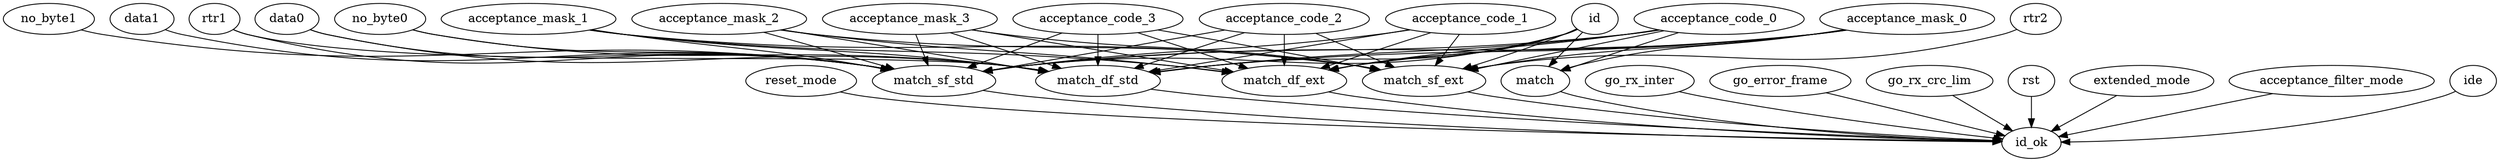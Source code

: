 strict digraph "" {
	reset_mode -> id_ok	 [weight=1.0];
	match_sf_std -> id_ok	 [weight=1.0];
	rtr1 -> match_sf_std	 [weight=1.0];
	rtr1 -> match_df_std	 [weight=1.0];
	rtr2 -> match_sf_ext	 [weight=1.0];
	id -> match_sf_std	 [weight=1.0];
	id -> match	 [weight=1.0];
	id -> match_df_ext	 [weight=1.0];
	id -> match_df_std	 [weight=1.0];
	id -> match_sf_ext	 [weight=1.0];
	go_rx_inter -> id_ok	 [weight=1.0];
	go_error_frame -> id_ok	 [weight=1.0];
	go_rx_crc_lim -> id_ok	 [weight=6.0];
	acceptance_code_3 -> match_sf_std	 [weight=1.0];
	acceptance_code_3 -> match_df_ext	 [weight=1.0];
	acceptance_code_3 -> match_df_std	 [weight=1.0];
	acceptance_code_3 -> match_sf_ext	 [weight=1.0];
	acceptance_code_2 -> match_sf_std	 [weight=1.0];
	acceptance_code_2 -> match_df_ext	 [weight=1.0];
	acceptance_code_2 -> match_df_std	 [weight=1.0];
	acceptance_code_2 -> match_sf_ext	 [weight=1.0];
	acceptance_code_1 -> match_sf_std	 [weight=1.0];
	acceptance_code_1 -> match_df_ext	 [weight=1.0];
	acceptance_code_1 -> match_df_std	 [weight=1.0];
	acceptance_code_1 -> match_sf_ext	 [weight=1.0];
	acceptance_code_0 -> match_sf_std	 [weight=1.0];
	acceptance_code_0 -> match	 [weight=1.0];
	acceptance_code_0 -> match_df_ext	 [weight=1.0];
	acceptance_code_0 -> match_df_std	 [weight=1.0];
	acceptance_code_0 -> match_sf_ext	 [weight=1.0];
	data1 -> match_sf_std	 [weight=1.0];
	data0 -> match_sf_std	 [weight=1.0];
	data0 -> match_df_std	 [weight=1.0];
	match -> id_ok	 [weight=1.0];
	acceptance_mask_0 -> match_sf_std	 [weight=1.0];
	acceptance_mask_0 -> match	 [weight=1.0];
	acceptance_mask_0 -> match_df_ext	 [weight=1.0];
	acceptance_mask_0 -> match_df_std	 [weight=1.0];
	acceptance_mask_0 -> match_sf_ext	 [weight=1.0];
	acceptance_mask_1 -> match_sf_std	 [weight=1.0];
	acceptance_mask_1 -> match_df_ext	 [weight=1.0];
	acceptance_mask_1 -> match_df_std	 [weight=1.0];
	acceptance_mask_1 -> match_sf_ext	 [weight=1.0];
	no_byte0 -> match_sf_std	 [weight=1.0];
	no_byte0 -> match_df_std	 [weight=1.0];
	no_byte1 -> match_sf_std	 [weight=1.0];
	match_df_ext -> id_ok	 [weight=1.0];
	rst -> id_ok	 [weight=7.0];
	match_df_std -> id_ok	 [weight=1.0];
	match_sf_ext -> id_ok	 [weight=1.0];
	extended_mode -> id_ok	 [weight=5.0];
	acceptance_filter_mode -> id_ok	 [weight=4.0];
	acceptance_mask_2 -> match_sf_std	 [weight=1.0];
	acceptance_mask_2 -> match_df_ext	 [weight=1.0];
	acceptance_mask_2 -> match_df_std	 [weight=1.0];
	acceptance_mask_2 -> match_sf_ext	 [weight=1.0];
	acceptance_mask_3 -> match_sf_std	 [weight=1.0];
	acceptance_mask_3 -> match_df_ext	 [weight=1.0];
	acceptance_mask_3 -> match_df_std	 [weight=1.0];
	acceptance_mask_3 -> match_sf_ext	 [weight=1.0];
	ide -> id_ok	 [weight=4.0];
}

